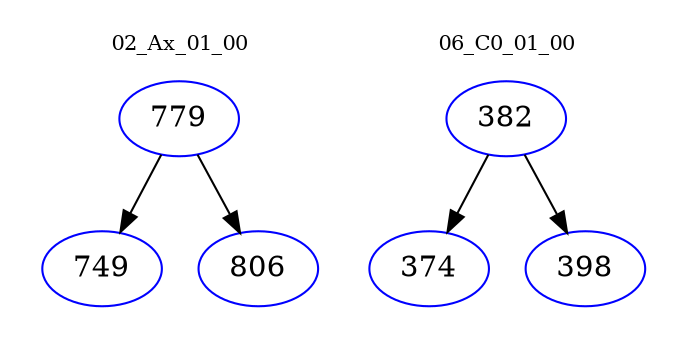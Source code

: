 digraph{
subgraph cluster_0 {
color = white
label = "02_Ax_01_00";
fontsize=10;
T0_779 [label="779", color="blue"]
T0_779 -> T0_749 [color="black"]
T0_749 [label="749", color="blue"]
T0_779 -> T0_806 [color="black"]
T0_806 [label="806", color="blue"]
}
subgraph cluster_1 {
color = white
label = "06_C0_01_00";
fontsize=10;
T1_382 [label="382", color="blue"]
T1_382 -> T1_374 [color="black"]
T1_374 [label="374", color="blue"]
T1_382 -> T1_398 [color="black"]
T1_398 [label="398", color="blue"]
}
}
